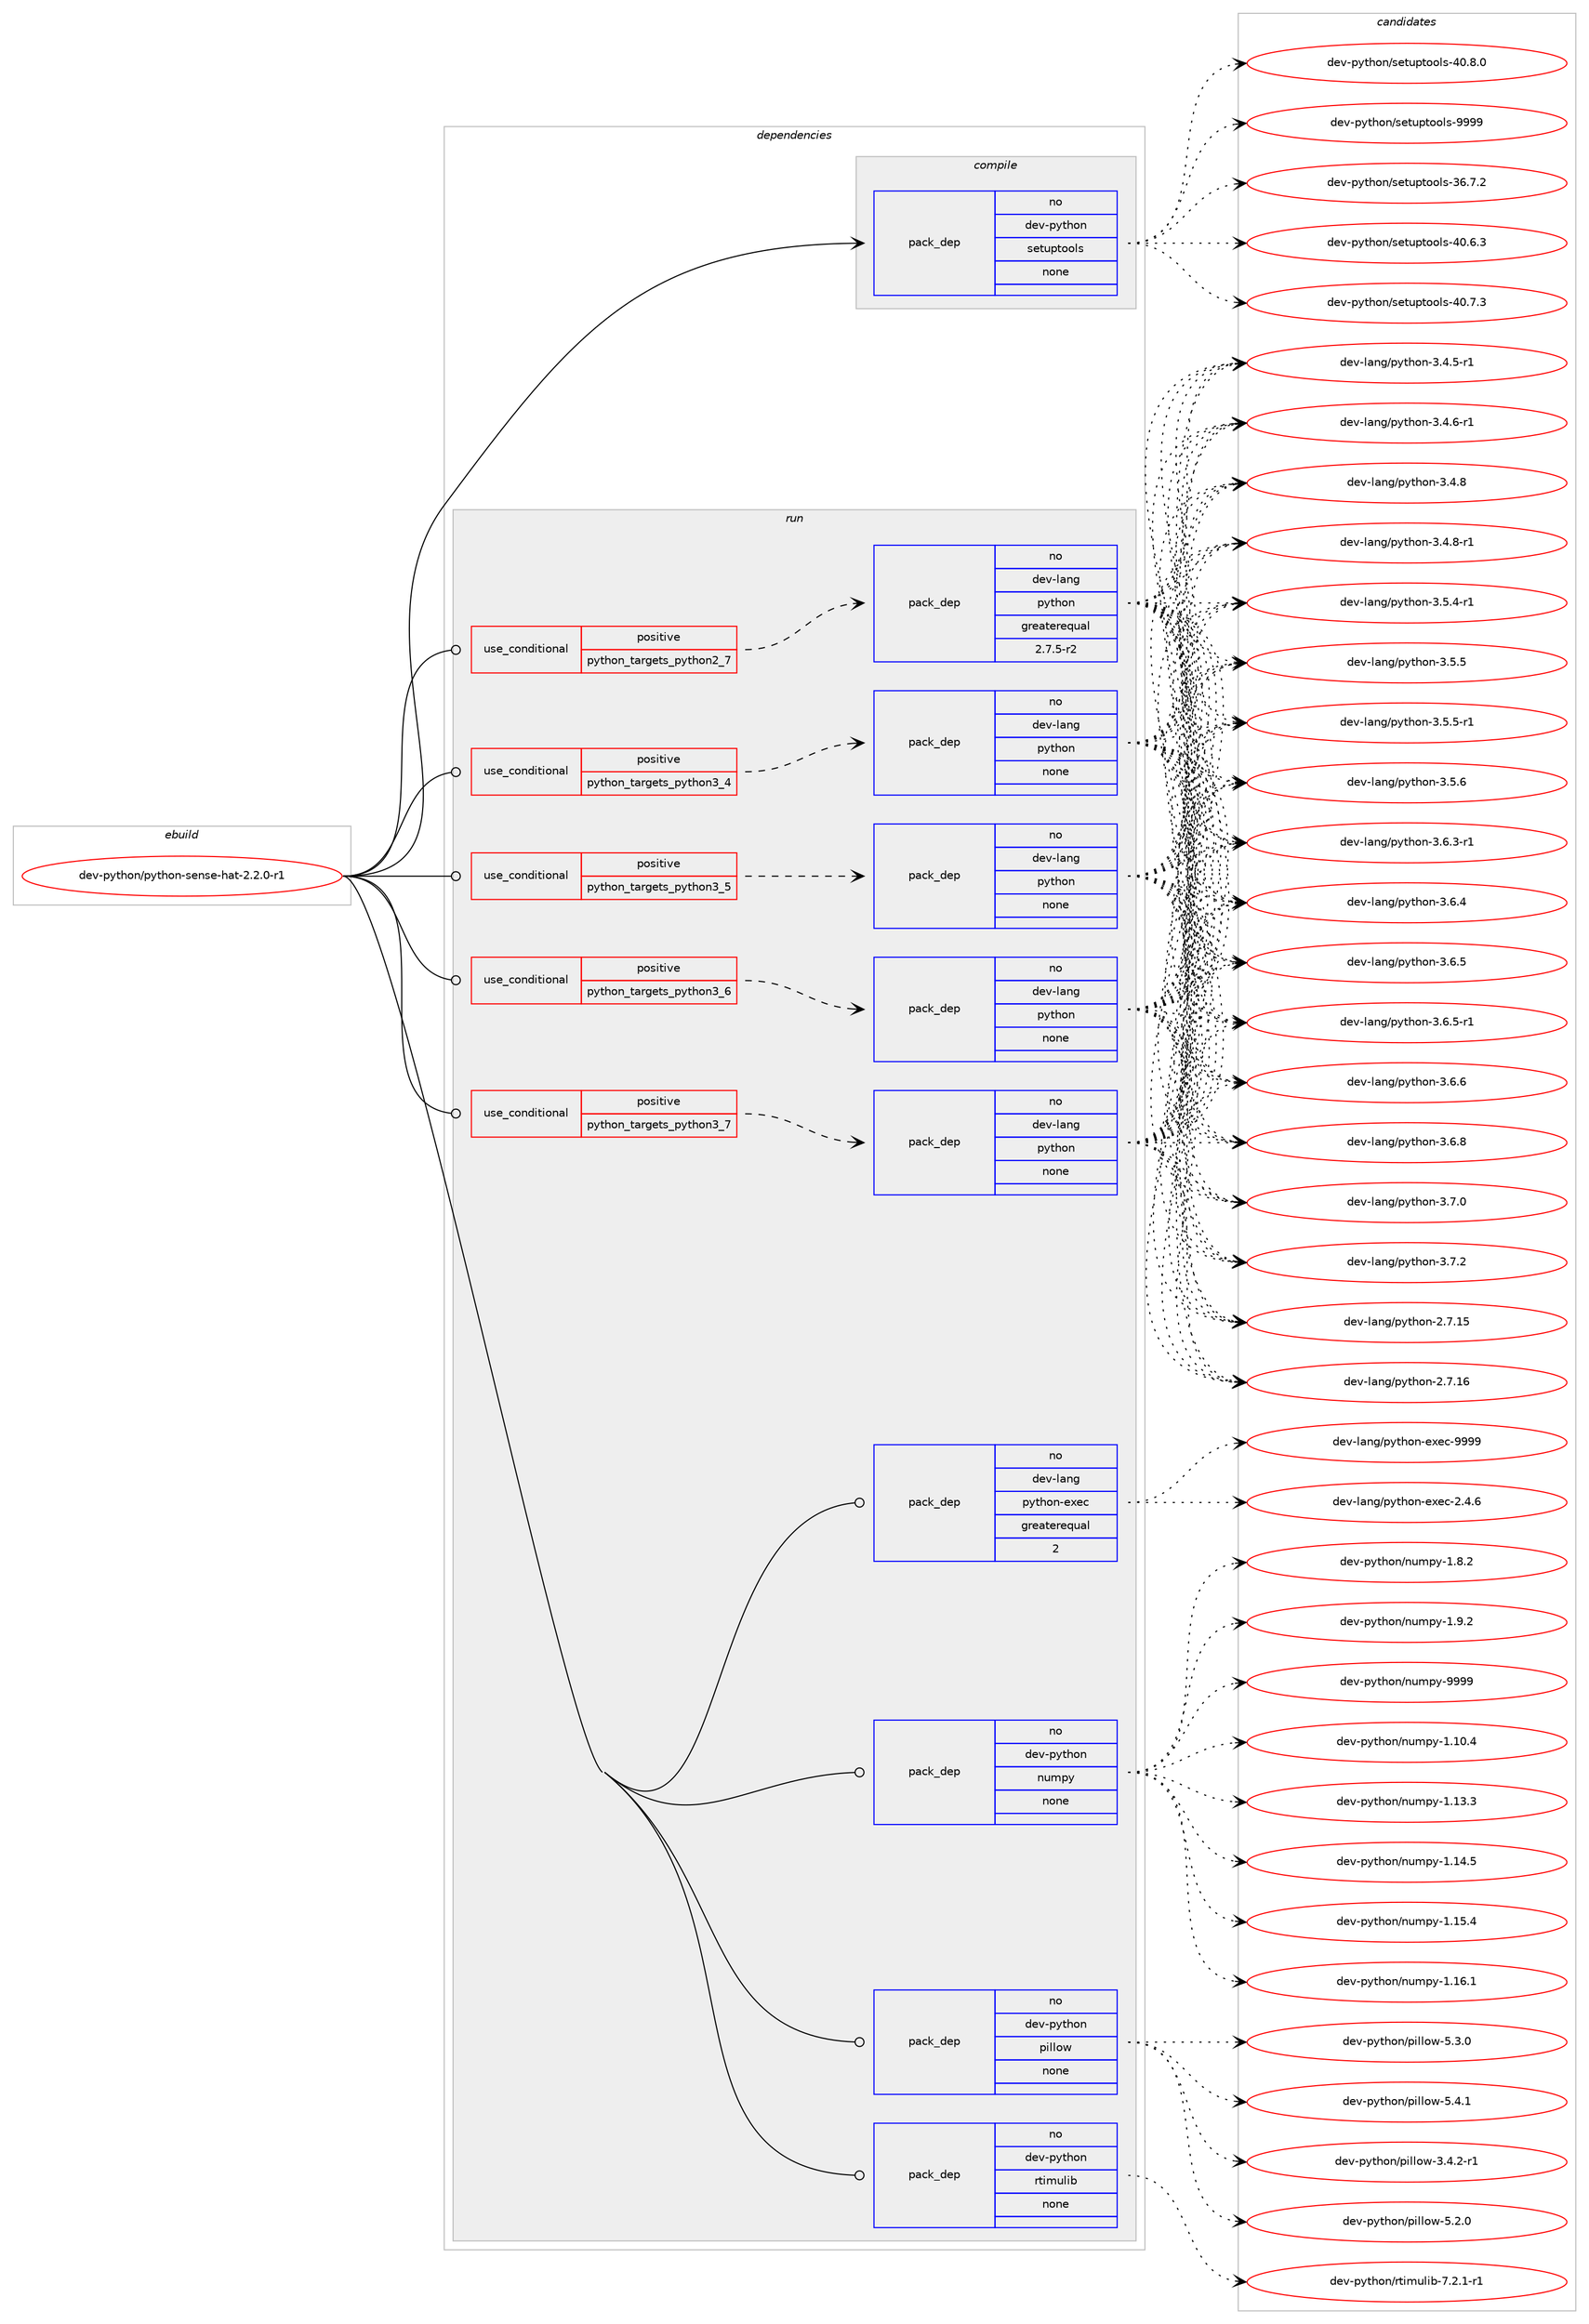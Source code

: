 digraph prolog {

# *************
# Graph options
# *************

newrank=true;
concentrate=true;
compound=true;
graph [rankdir=LR,fontname=Helvetica,fontsize=10,ranksep=1.5];#, ranksep=2.5, nodesep=0.2];
edge  [arrowhead=vee];
node  [fontname=Helvetica,fontsize=10];

# **********
# The ebuild
# **********

subgraph cluster_leftcol {
color=gray;
rank=same;
label=<<i>ebuild</i>>;
id [label="dev-python/python-sense-hat-2.2.0-r1", color=red, width=4, href="../dev-python/python-sense-hat-2.2.0-r1.svg"];
}

# ****************
# The dependencies
# ****************

subgraph cluster_midcol {
color=gray;
label=<<i>dependencies</i>>;
subgraph cluster_compile {
fillcolor="#eeeeee";
style=filled;
label=<<i>compile</i>>;
subgraph pack1030225 {
dependency1436592 [label=<<TABLE BORDER="0" CELLBORDER="1" CELLSPACING="0" CELLPADDING="4" WIDTH="220"><TR><TD ROWSPAN="6" CELLPADDING="30">pack_dep</TD></TR><TR><TD WIDTH="110">no</TD></TR><TR><TD>dev-python</TD></TR><TR><TD>setuptools</TD></TR><TR><TD>none</TD></TR><TR><TD></TD></TR></TABLE>>, shape=none, color=blue];
}
id:e -> dependency1436592:w [weight=20,style="solid",arrowhead="vee"];
}
subgraph cluster_compileandrun {
fillcolor="#eeeeee";
style=filled;
label=<<i>compile and run</i>>;
}
subgraph cluster_run {
fillcolor="#eeeeee";
style=filled;
label=<<i>run</i>>;
subgraph cond383013 {
dependency1436593 [label=<<TABLE BORDER="0" CELLBORDER="1" CELLSPACING="0" CELLPADDING="4"><TR><TD ROWSPAN="3" CELLPADDING="10">use_conditional</TD></TR><TR><TD>positive</TD></TR><TR><TD>python_targets_python2_7</TD></TR></TABLE>>, shape=none, color=red];
subgraph pack1030226 {
dependency1436594 [label=<<TABLE BORDER="0" CELLBORDER="1" CELLSPACING="0" CELLPADDING="4" WIDTH="220"><TR><TD ROWSPAN="6" CELLPADDING="30">pack_dep</TD></TR><TR><TD WIDTH="110">no</TD></TR><TR><TD>dev-lang</TD></TR><TR><TD>python</TD></TR><TR><TD>greaterequal</TD></TR><TR><TD>2.7.5-r2</TD></TR></TABLE>>, shape=none, color=blue];
}
dependency1436593:e -> dependency1436594:w [weight=20,style="dashed",arrowhead="vee"];
}
id:e -> dependency1436593:w [weight=20,style="solid",arrowhead="odot"];
subgraph cond383014 {
dependency1436595 [label=<<TABLE BORDER="0" CELLBORDER="1" CELLSPACING="0" CELLPADDING="4"><TR><TD ROWSPAN="3" CELLPADDING="10">use_conditional</TD></TR><TR><TD>positive</TD></TR><TR><TD>python_targets_python3_4</TD></TR></TABLE>>, shape=none, color=red];
subgraph pack1030227 {
dependency1436596 [label=<<TABLE BORDER="0" CELLBORDER="1" CELLSPACING="0" CELLPADDING="4" WIDTH="220"><TR><TD ROWSPAN="6" CELLPADDING="30">pack_dep</TD></TR><TR><TD WIDTH="110">no</TD></TR><TR><TD>dev-lang</TD></TR><TR><TD>python</TD></TR><TR><TD>none</TD></TR><TR><TD></TD></TR></TABLE>>, shape=none, color=blue];
}
dependency1436595:e -> dependency1436596:w [weight=20,style="dashed",arrowhead="vee"];
}
id:e -> dependency1436595:w [weight=20,style="solid",arrowhead="odot"];
subgraph cond383015 {
dependency1436597 [label=<<TABLE BORDER="0" CELLBORDER="1" CELLSPACING="0" CELLPADDING="4"><TR><TD ROWSPAN="3" CELLPADDING="10">use_conditional</TD></TR><TR><TD>positive</TD></TR><TR><TD>python_targets_python3_5</TD></TR></TABLE>>, shape=none, color=red];
subgraph pack1030228 {
dependency1436598 [label=<<TABLE BORDER="0" CELLBORDER="1" CELLSPACING="0" CELLPADDING="4" WIDTH="220"><TR><TD ROWSPAN="6" CELLPADDING="30">pack_dep</TD></TR><TR><TD WIDTH="110">no</TD></TR><TR><TD>dev-lang</TD></TR><TR><TD>python</TD></TR><TR><TD>none</TD></TR><TR><TD></TD></TR></TABLE>>, shape=none, color=blue];
}
dependency1436597:e -> dependency1436598:w [weight=20,style="dashed",arrowhead="vee"];
}
id:e -> dependency1436597:w [weight=20,style="solid",arrowhead="odot"];
subgraph cond383016 {
dependency1436599 [label=<<TABLE BORDER="0" CELLBORDER="1" CELLSPACING="0" CELLPADDING="4"><TR><TD ROWSPAN="3" CELLPADDING="10">use_conditional</TD></TR><TR><TD>positive</TD></TR><TR><TD>python_targets_python3_6</TD></TR></TABLE>>, shape=none, color=red];
subgraph pack1030229 {
dependency1436600 [label=<<TABLE BORDER="0" CELLBORDER="1" CELLSPACING="0" CELLPADDING="4" WIDTH="220"><TR><TD ROWSPAN="6" CELLPADDING="30">pack_dep</TD></TR><TR><TD WIDTH="110">no</TD></TR><TR><TD>dev-lang</TD></TR><TR><TD>python</TD></TR><TR><TD>none</TD></TR><TR><TD></TD></TR></TABLE>>, shape=none, color=blue];
}
dependency1436599:e -> dependency1436600:w [weight=20,style="dashed",arrowhead="vee"];
}
id:e -> dependency1436599:w [weight=20,style="solid",arrowhead="odot"];
subgraph cond383017 {
dependency1436601 [label=<<TABLE BORDER="0" CELLBORDER="1" CELLSPACING="0" CELLPADDING="4"><TR><TD ROWSPAN="3" CELLPADDING="10">use_conditional</TD></TR><TR><TD>positive</TD></TR><TR><TD>python_targets_python3_7</TD></TR></TABLE>>, shape=none, color=red];
subgraph pack1030230 {
dependency1436602 [label=<<TABLE BORDER="0" CELLBORDER="1" CELLSPACING="0" CELLPADDING="4" WIDTH="220"><TR><TD ROWSPAN="6" CELLPADDING="30">pack_dep</TD></TR><TR><TD WIDTH="110">no</TD></TR><TR><TD>dev-lang</TD></TR><TR><TD>python</TD></TR><TR><TD>none</TD></TR><TR><TD></TD></TR></TABLE>>, shape=none, color=blue];
}
dependency1436601:e -> dependency1436602:w [weight=20,style="dashed",arrowhead="vee"];
}
id:e -> dependency1436601:w [weight=20,style="solid",arrowhead="odot"];
subgraph pack1030231 {
dependency1436603 [label=<<TABLE BORDER="0" CELLBORDER="1" CELLSPACING="0" CELLPADDING="4" WIDTH="220"><TR><TD ROWSPAN="6" CELLPADDING="30">pack_dep</TD></TR><TR><TD WIDTH="110">no</TD></TR><TR><TD>dev-lang</TD></TR><TR><TD>python-exec</TD></TR><TR><TD>greaterequal</TD></TR><TR><TD>2</TD></TR></TABLE>>, shape=none, color=blue];
}
id:e -> dependency1436603:w [weight=20,style="solid",arrowhead="odot"];
subgraph pack1030232 {
dependency1436604 [label=<<TABLE BORDER="0" CELLBORDER="1" CELLSPACING="0" CELLPADDING="4" WIDTH="220"><TR><TD ROWSPAN="6" CELLPADDING="30">pack_dep</TD></TR><TR><TD WIDTH="110">no</TD></TR><TR><TD>dev-python</TD></TR><TR><TD>numpy</TD></TR><TR><TD>none</TD></TR><TR><TD></TD></TR></TABLE>>, shape=none, color=blue];
}
id:e -> dependency1436604:w [weight=20,style="solid",arrowhead="odot"];
subgraph pack1030233 {
dependency1436605 [label=<<TABLE BORDER="0" CELLBORDER="1" CELLSPACING="0" CELLPADDING="4" WIDTH="220"><TR><TD ROWSPAN="6" CELLPADDING="30">pack_dep</TD></TR><TR><TD WIDTH="110">no</TD></TR><TR><TD>dev-python</TD></TR><TR><TD>pillow</TD></TR><TR><TD>none</TD></TR><TR><TD></TD></TR></TABLE>>, shape=none, color=blue];
}
id:e -> dependency1436605:w [weight=20,style="solid",arrowhead="odot"];
subgraph pack1030234 {
dependency1436606 [label=<<TABLE BORDER="0" CELLBORDER="1" CELLSPACING="0" CELLPADDING="4" WIDTH="220"><TR><TD ROWSPAN="6" CELLPADDING="30">pack_dep</TD></TR><TR><TD WIDTH="110">no</TD></TR><TR><TD>dev-python</TD></TR><TR><TD>rtimulib</TD></TR><TR><TD>none</TD></TR><TR><TD></TD></TR></TABLE>>, shape=none, color=blue];
}
id:e -> dependency1436606:w [weight=20,style="solid",arrowhead="odot"];
}
}

# **************
# The candidates
# **************

subgraph cluster_choices {
rank=same;
color=gray;
label=<<i>candidates</i>>;

subgraph choice1030225 {
color=black;
nodesep=1;
choice100101118451121211161041111104711510111611711211611111110811545515446554650 [label="dev-python/setuptools-36.7.2", color=red, width=4,href="../dev-python/setuptools-36.7.2.svg"];
choice100101118451121211161041111104711510111611711211611111110811545524846544651 [label="dev-python/setuptools-40.6.3", color=red, width=4,href="../dev-python/setuptools-40.6.3.svg"];
choice100101118451121211161041111104711510111611711211611111110811545524846554651 [label="dev-python/setuptools-40.7.3", color=red, width=4,href="../dev-python/setuptools-40.7.3.svg"];
choice100101118451121211161041111104711510111611711211611111110811545524846564648 [label="dev-python/setuptools-40.8.0", color=red, width=4,href="../dev-python/setuptools-40.8.0.svg"];
choice10010111845112121116104111110471151011161171121161111111081154557575757 [label="dev-python/setuptools-9999", color=red, width=4,href="../dev-python/setuptools-9999.svg"];
dependency1436592:e -> choice100101118451121211161041111104711510111611711211611111110811545515446554650:w [style=dotted,weight="100"];
dependency1436592:e -> choice100101118451121211161041111104711510111611711211611111110811545524846544651:w [style=dotted,weight="100"];
dependency1436592:e -> choice100101118451121211161041111104711510111611711211611111110811545524846554651:w [style=dotted,weight="100"];
dependency1436592:e -> choice100101118451121211161041111104711510111611711211611111110811545524846564648:w [style=dotted,weight="100"];
dependency1436592:e -> choice10010111845112121116104111110471151011161171121161111111081154557575757:w [style=dotted,weight="100"];
}
subgraph choice1030226 {
color=black;
nodesep=1;
choice10010111845108971101034711212111610411111045504655464953 [label="dev-lang/python-2.7.15", color=red, width=4,href="../dev-lang/python-2.7.15.svg"];
choice10010111845108971101034711212111610411111045504655464954 [label="dev-lang/python-2.7.16", color=red, width=4,href="../dev-lang/python-2.7.16.svg"];
choice1001011184510897110103471121211161041111104551465246534511449 [label="dev-lang/python-3.4.5-r1", color=red, width=4,href="../dev-lang/python-3.4.5-r1.svg"];
choice1001011184510897110103471121211161041111104551465246544511449 [label="dev-lang/python-3.4.6-r1", color=red, width=4,href="../dev-lang/python-3.4.6-r1.svg"];
choice100101118451089711010347112121116104111110455146524656 [label="dev-lang/python-3.4.8", color=red, width=4,href="../dev-lang/python-3.4.8.svg"];
choice1001011184510897110103471121211161041111104551465246564511449 [label="dev-lang/python-3.4.8-r1", color=red, width=4,href="../dev-lang/python-3.4.8-r1.svg"];
choice1001011184510897110103471121211161041111104551465346524511449 [label="dev-lang/python-3.5.4-r1", color=red, width=4,href="../dev-lang/python-3.5.4-r1.svg"];
choice100101118451089711010347112121116104111110455146534653 [label="dev-lang/python-3.5.5", color=red, width=4,href="../dev-lang/python-3.5.5.svg"];
choice1001011184510897110103471121211161041111104551465346534511449 [label="dev-lang/python-3.5.5-r1", color=red, width=4,href="../dev-lang/python-3.5.5-r1.svg"];
choice100101118451089711010347112121116104111110455146534654 [label="dev-lang/python-3.5.6", color=red, width=4,href="../dev-lang/python-3.5.6.svg"];
choice1001011184510897110103471121211161041111104551465446514511449 [label="dev-lang/python-3.6.3-r1", color=red, width=4,href="../dev-lang/python-3.6.3-r1.svg"];
choice100101118451089711010347112121116104111110455146544652 [label="dev-lang/python-3.6.4", color=red, width=4,href="../dev-lang/python-3.6.4.svg"];
choice100101118451089711010347112121116104111110455146544653 [label="dev-lang/python-3.6.5", color=red, width=4,href="../dev-lang/python-3.6.5.svg"];
choice1001011184510897110103471121211161041111104551465446534511449 [label="dev-lang/python-3.6.5-r1", color=red, width=4,href="../dev-lang/python-3.6.5-r1.svg"];
choice100101118451089711010347112121116104111110455146544654 [label="dev-lang/python-3.6.6", color=red, width=4,href="../dev-lang/python-3.6.6.svg"];
choice100101118451089711010347112121116104111110455146544656 [label="dev-lang/python-3.6.8", color=red, width=4,href="../dev-lang/python-3.6.8.svg"];
choice100101118451089711010347112121116104111110455146554648 [label="dev-lang/python-3.7.0", color=red, width=4,href="../dev-lang/python-3.7.0.svg"];
choice100101118451089711010347112121116104111110455146554650 [label="dev-lang/python-3.7.2", color=red, width=4,href="../dev-lang/python-3.7.2.svg"];
dependency1436594:e -> choice10010111845108971101034711212111610411111045504655464953:w [style=dotted,weight="100"];
dependency1436594:e -> choice10010111845108971101034711212111610411111045504655464954:w [style=dotted,weight="100"];
dependency1436594:e -> choice1001011184510897110103471121211161041111104551465246534511449:w [style=dotted,weight="100"];
dependency1436594:e -> choice1001011184510897110103471121211161041111104551465246544511449:w [style=dotted,weight="100"];
dependency1436594:e -> choice100101118451089711010347112121116104111110455146524656:w [style=dotted,weight="100"];
dependency1436594:e -> choice1001011184510897110103471121211161041111104551465246564511449:w [style=dotted,weight="100"];
dependency1436594:e -> choice1001011184510897110103471121211161041111104551465346524511449:w [style=dotted,weight="100"];
dependency1436594:e -> choice100101118451089711010347112121116104111110455146534653:w [style=dotted,weight="100"];
dependency1436594:e -> choice1001011184510897110103471121211161041111104551465346534511449:w [style=dotted,weight="100"];
dependency1436594:e -> choice100101118451089711010347112121116104111110455146534654:w [style=dotted,weight="100"];
dependency1436594:e -> choice1001011184510897110103471121211161041111104551465446514511449:w [style=dotted,weight="100"];
dependency1436594:e -> choice100101118451089711010347112121116104111110455146544652:w [style=dotted,weight="100"];
dependency1436594:e -> choice100101118451089711010347112121116104111110455146544653:w [style=dotted,weight="100"];
dependency1436594:e -> choice1001011184510897110103471121211161041111104551465446534511449:w [style=dotted,weight="100"];
dependency1436594:e -> choice100101118451089711010347112121116104111110455146544654:w [style=dotted,weight="100"];
dependency1436594:e -> choice100101118451089711010347112121116104111110455146544656:w [style=dotted,weight="100"];
dependency1436594:e -> choice100101118451089711010347112121116104111110455146554648:w [style=dotted,weight="100"];
dependency1436594:e -> choice100101118451089711010347112121116104111110455146554650:w [style=dotted,weight="100"];
}
subgraph choice1030227 {
color=black;
nodesep=1;
choice10010111845108971101034711212111610411111045504655464953 [label="dev-lang/python-2.7.15", color=red, width=4,href="../dev-lang/python-2.7.15.svg"];
choice10010111845108971101034711212111610411111045504655464954 [label="dev-lang/python-2.7.16", color=red, width=4,href="../dev-lang/python-2.7.16.svg"];
choice1001011184510897110103471121211161041111104551465246534511449 [label="dev-lang/python-3.4.5-r1", color=red, width=4,href="../dev-lang/python-3.4.5-r1.svg"];
choice1001011184510897110103471121211161041111104551465246544511449 [label="dev-lang/python-3.4.6-r1", color=red, width=4,href="../dev-lang/python-3.4.6-r1.svg"];
choice100101118451089711010347112121116104111110455146524656 [label="dev-lang/python-3.4.8", color=red, width=4,href="../dev-lang/python-3.4.8.svg"];
choice1001011184510897110103471121211161041111104551465246564511449 [label="dev-lang/python-3.4.8-r1", color=red, width=4,href="../dev-lang/python-3.4.8-r1.svg"];
choice1001011184510897110103471121211161041111104551465346524511449 [label="dev-lang/python-3.5.4-r1", color=red, width=4,href="../dev-lang/python-3.5.4-r1.svg"];
choice100101118451089711010347112121116104111110455146534653 [label="dev-lang/python-3.5.5", color=red, width=4,href="../dev-lang/python-3.5.5.svg"];
choice1001011184510897110103471121211161041111104551465346534511449 [label="dev-lang/python-3.5.5-r1", color=red, width=4,href="../dev-lang/python-3.5.5-r1.svg"];
choice100101118451089711010347112121116104111110455146534654 [label="dev-lang/python-3.5.6", color=red, width=4,href="../dev-lang/python-3.5.6.svg"];
choice1001011184510897110103471121211161041111104551465446514511449 [label="dev-lang/python-3.6.3-r1", color=red, width=4,href="../dev-lang/python-3.6.3-r1.svg"];
choice100101118451089711010347112121116104111110455146544652 [label="dev-lang/python-3.6.4", color=red, width=4,href="../dev-lang/python-3.6.4.svg"];
choice100101118451089711010347112121116104111110455146544653 [label="dev-lang/python-3.6.5", color=red, width=4,href="../dev-lang/python-3.6.5.svg"];
choice1001011184510897110103471121211161041111104551465446534511449 [label="dev-lang/python-3.6.5-r1", color=red, width=4,href="../dev-lang/python-3.6.5-r1.svg"];
choice100101118451089711010347112121116104111110455146544654 [label="dev-lang/python-3.6.6", color=red, width=4,href="../dev-lang/python-3.6.6.svg"];
choice100101118451089711010347112121116104111110455146544656 [label="dev-lang/python-3.6.8", color=red, width=4,href="../dev-lang/python-3.6.8.svg"];
choice100101118451089711010347112121116104111110455146554648 [label="dev-lang/python-3.7.0", color=red, width=4,href="../dev-lang/python-3.7.0.svg"];
choice100101118451089711010347112121116104111110455146554650 [label="dev-lang/python-3.7.2", color=red, width=4,href="../dev-lang/python-3.7.2.svg"];
dependency1436596:e -> choice10010111845108971101034711212111610411111045504655464953:w [style=dotted,weight="100"];
dependency1436596:e -> choice10010111845108971101034711212111610411111045504655464954:w [style=dotted,weight="100"];
dependency1436596:e -> choice1001011184510897110103471121211161041111104551465246534511449:w [style=dotted,weight="100"];
dependency1436596:e -> choice1001011184510897110103471121211161041111104551465246544511449:w [style=dotted,weight="100"];
dependency1436596:e -> choice100101118451089711010347112121116104111110455146524656:w [style=dotted,weight="100"];
dependency1436596:e -> choice1001011184510897110103471121211161041111104551465246564511449:w [style=dotted,weight="100"];
dependency1436596:e -> choice1001011184510897110103471121211161041111104551465346524511449:w [style=dotted,weight="100"];
dependency1436596:e -> choice100101118451089711010347112121116104111110455146534653:w [style=dotted,weight="100"];
dependency1436596:e -> choice1001011184510897110103471121211161041111104551465346534511449:w [style=dotted,weight="100"];
dependency1436596:e -> choice100101118451089711010347112121116104111110455146534654:w [style=dotted,weight="100"];
dependency1436596:e -> choice1001011184510897110103471121211161041111104551465446514511449:w [style=dotted,weight="100"];
dependency1436596:e -> choice100101118451089711010347112121116104111110455146544652:w [style=dotted,weight="100"];
dependency1436596:e -> choice100101118451089711010347112121116104111110455146544653:w [style=dotted,weight="100"];
dependency1436596:e -> choice1001011184510897110103471121211161041111104551465446534511449:w [style=dotted,weight="100"];
dependency1436596:e -> choice100101118451089711010347112121116104111110455146544654:w [style=dotted,weight="100"];
dependency1436596:e -> choice100101118451089711010347112121116104111110455146544656:w [style=dotted,weight="100"];
dependency1436596:e -> choice100101118451089711010347112121116104111110455146554648:w [style=dotted,weight="100"];
dependency1436596:e -> choice100101118451089711010347112121116104111110455146554650:w [style=dotted,weight="100"];
}
subgraph choice1030228 {
color=black;
nodesep=1;
choice10010111845108971101034711212111610411111045504655464953 [label="dev-lang/python-2.7.15", color=red, width=4,href="../dev-lang/python-2.7.15.svg"];
choice10010111845108971101034711212111610411111045504655464954 [label="dev-lang/python-2.7.16", color=red, width=4,href="../dev-lang/python-2.7.16.svg"];
choice1001011184510897110103471121211161041111104551465246534511449 [label="dev-lang/python-3.4.5-r1", color=red, width=4,href="../dev-lang/python-3.4.5-r1.svg"];
choice1001011184510897110103471121211161041111104551465246544511449 [label="dev-lang/python-3.4.6-r1", color=red, width=4,href="../dev-lang/python-3.4.6-r1.svg"];
choice100101118451089711010347112121116104111110455146524656 [label="dev-lang/python-3.4.8", color=red, width=4,href="../dev-lang/python-3.4.8.svg"];
choice1001011184510897110103471121211161041111104551465246564511449 [label="dev-lang/python-3.4.8-r1", color=red, width=4,href="../dev-lang/python-3.4.8-r1.svg"];
choice1001011184510897110103471121211161041111104551465346524511449 [label="dev-lang/python-3.5.4-r1", color=red, width=4,href="../dev-lang/python-3.5.4-r1.svg"];
choice100101118451089711010347112121116104111110455146534653 [label="dev-lang/python-3.5.5", color=red, width=4,href="../dev-lang/python-3.5.5.svg"];
choice1001011184510897110103471121211161041111104551465346534511449 [label="dev-lang/python-3.5.5-r1", color=red, width=4,href="../dev-lang/python-3.5.5-r1.svg"];
choice100101118451089711010347112121116104111110455146534654 [label="dev-lang/python-3.5.6", color=red, width=4,href="../dev-lang/python-3.5.6.svg"];
choice1001011184510897110103471121211161041111104551465446514511449 [label="dev-lang/python-3.6.3-r1", color=red, width=4,href="../dev-lang/python-3.6.3-r1.svg"];
choice100101118451089711010347112121116104111110455146544652 [label="dev-lang/python-3.6.4", color=red, width=4,href="../dev-lang/python-3.6.4.svg"];
choice100101118451089711010347112121116104111110455146544653 [label="dev-lang/python-3.6.5", color=red, width=4,href="../dev-lang/python-3.6.5.svg"];
choice1001011184510897110103471121211161041111104551465446534511449 [label="dev-lang/python-3.6.5-r1", color=red, width=4,href="../dev-lang/python-3.6.5-r1.svg"];
choice100101118451089711010347112121116104111110455146544654 [label="dev-lang/python-3.6.6", color=red, width=4,href="../dev-lang/python-3.6.6.svg"];
choice100101118451089711010347112121116104111110455146544656 [label="dev-lang/python-3.6.8", color=red, width=4,href="../dev-lang/python-3.6.8.svg"];
choice100101118451089711010347112121116104111110455146554648 [label="dev-lang/python-3.7.0", color=red, width=4,href="../dev-lang/python-3.7.0.svg"];
choice100101118451089711010347112121116104111110455146554650 [label="dev-lang/python-3.7.2", color=red, width=4,href="../dev-lang/python-3.7.2.svg"];
dependency1436598:e -> choice10010111845108971101034711212111610411111045504655464953:w [style=dotted,weight="100"];
dependency1436598:e -> choice10010111845108971101034711212111610411111045504655464954:w [style=dotted,weight="100"];
dependency1436598:e -> choice1001011184510897110103471121211161041111104551465246534511449:w [style=dotted,weight="100"];
dependency1436598:e -> choice1001011184510897110103471121211161041111104551465246544511449:w [style=dotted,weight="100"];
dependency1436598:e -> choice100101118451089711010347112121116104111110455146524656:w [style=dotted,weight="100"];
dependency1436598:e -> choice1001011184510897110103471121211161041111104551465246564511449:w [style=dotted,weight="100"];
dependency1436598:e -> choice1001011184510897110103471121211161041111104551465346524511449:w [style=dotted,weight="100"];
dependency1436598:e -> choice100101118451089711010347112121116104111110455146534653:w [style=dotted,weight="100"];
dependency1436598:e -> choice1001011184510897110103471121211161041111104551465346534511449:w [style=dotted,weight="100"];
dependency1436598:e -> choice100101118451089711010347112121116104111110455146534654:w [style=dotted,weight="100"];
dependency1436598:e -> choice1001011184510897110103471121211161041111104551465446514511449:w [style=dotted,weight="100"];
dependency1436598:e -> choice100101118451089711010347112121116104111110455146544652:w [style=dotted,weight="100"];
dependency1436598:e -> choice100101118451089711010347112121116104111110455146544653:w [style=dotted,weight="100"];
dependency1436598:e -> choice1001011184510897110103471121211161041111104551465446534511449:w [style=dotted,weight="100"];
dependency1436598:e -> choice100101118451089711010347112121116104111110455146544654:w [style=dotted,weight="100"];
dependency1436598:e -> choice100101118451089711010347112121116104111110455146544656:w [style=dotted,weight="100"];
dependency1436598:e -> choice100101118451089711010347112121116104111110455146554648:w [style=dotted,weight="100"];
dependency1436598:e -> choice100101118451089711010347112121116104111110455146554650:w [style=dotted,weight="100"];
}
subgraph choice1030229 {
color=black;
nodesep=1;
choice10010111845108971101034711212111610411111045504655464953 [label="dev-lang/python-2.7.15", color=red, width=4,href="../dev-lang/python-2.7.15.svg"];
choice10010111845108971101034711212111610411111045504655464954 [label="dev-lang/python-2.7.16", color=red, width=4,href="../dev-lang/python-2.7.16.svg"];
choice1001011184510897110103471121211161041111104551465246534511449 [label="dev-lang/python-3.4.5-r1", color=red, width=4,href="../dev-lang/python-3.4.5-r1.svg"];
choice1001011184510897110103471121211161041111104551465246544511449 [label="dev-lang/python-3.4.6-r1", color=red, width=4,href="../dev-lang/python-3.4.6-r1.svg"];
choice100101118451089711010347112121116104111110455146524656 [label="dev-lang/python-3.4.8", color=red, width=4,href="../dev-lang/python-3.4.8.svg"];
choice1001011184510897110103471121211161041111104551465246564511449 [label="dev-lang/python-3.4.8-r1", color=red, width=4,href="../dev-lang/python-3.4.8-r1.svg"];
choice1001011184510897110103471121211161041111104551465346524511449 [label="dev-lang/python-3.5.4-r1", color=red, width=4,href="../dev-lang/python-3.5.4-r1.svg"];
choice100101118451089711010347112121116104111110455146534653 [label="dev-lang/python-3.5.5", color=red, width=4,href="../dev-lang/python-3.5.5.svg"];
choice1001011184510897110103471121211161041111104551465346534511449 [label="dev-lang/python-3.5.5-r1", color=red, width=4,href="../dev-lang/python-3.5.5-r1.svg"];
choice100101118451089711010347112121116104111110455146534654 [label="dev-lang/python-3.5.6", color=red, width=4,href="../dev-lang/python-3.5.6.svg"];
choice1001011184510897110103471121211161041111104551465446514511449 [label="dev-lang/python-3.6.3-r1", color=red, width=4,href="../dev-lang/python-3.6.3-r1.svg"];
choice100101118451089711010347112121116104111110455146544652 [label="dev-lang/python-3.6.4", color=red, width=4,href="../dev-lang/python-3.6.4.svg"];
choice100101118451089711010347112121116104111110455146544653 [label="dev-lang/python-3.6.5", color=red, width=4,href="../dev-lang/python-3.6.5.svg"];
choice1001011184510897110103471121211161041111104551465446534511449 [label="dev-lang/python-3.6.5-r1", color=red, width=4,href="../dev-lang/python-3.6.5-r1.svg"];
choice100101118451089711010347112121116104111110455146544654 [label="dev-lang/python-3.6.6", color=red, width=4,href="../dev-lang/python-3.6.6.svg"];
choice100101118451089711010347112121116104111110455146544656 [label="dev-lang/python-3.6.8", color=red, width=4,href="../dev-lang/python-3.6.8.svg"];
choice100101118451089711010347112121116104111110455146554648 [label="dev-lang/python-3.7.0", color=red, width=4,href="../dev-lang/python-3.7.0.svg"];
choice100101118451089711010347112121116104111110455146554650 [label="dev-lang/python-3.7.2", color=red, width=4,href="../dev-lang/python-3.7.2.svg"];
dependency1436600:e -> choice10010111845108971101034711212111610411111045504655464953:w [style=dotted,weight="100"];
dependency1436600:e -> choice10010111845108971101034711212111610411111045504655464954:w [style=dotted,weight="100"];
dependency1436600:e -> choice1001011184510897110103471121211161041111104551465246534511449:w [style=dotted,weight="100"];
dependency1436600:e -> choice1001011184510897110103471121211161041111104551465246544511449:w [style=dotted,weight="100"];
dependency1436600:e -> choice100101118451089711010347112121116104111110455146524656:w [style=dotted,weight="100"];
dependency1436600:e -> choice1001011184510897110103471121211161041111104551465246564511449:w [style=dotted,weight="100"];
dependency1436600:e -> choice1001011184510897110103471121211161041111104551465346524511449:w [style=dotted,weight="100"];
dependency1436600:e -> choice100101118451089711010347112121116104111110455146534653:w [style=dotted,weight="100"];
dependency1436600:e -> choice1001011184510897110103471121211161041111104551465346534511449:w [style=dotted,weight="100"];
dependency1436600:e -> choice100101118451089711010347112121116104111110455146534654:w [style=dotted,weight="100"];
dependency1436600:e -> choice1001011184510897110103471121211161041111104551465446514511449:w [style=dotted,weight="100"];
dependency1436600:e -> choice100101118451089711010347112121116104111110455146544652:w [style=dotted,weight="100"];
dependency1436600:e -> choice100101118451089711010347112121116104111110455146544653:w [style=dotted,weight="100"];
dependency1436600:e -> choice1001011184510897110103471121211161041111104551465446534511449:w [style=dotted,weight="100"];
dependency1436600:e -> choice100101118451089711010347112121116104111110455146544654:w [style=dotted,weight="100"];
dependency1436600:e -> choice100101118451089711010347112121116104111110455146544656:w [style=dotted,weight="100"];
dependency1436600:e -> choice100101118451089711010347112121116104111110455146554648:w [style=dotted,weight="100"];
dependency1436600:e -> choice100101118451089711010347112121116104111110455146554650:w [style=dotted,weight="100"];
}
subgraph choice1030230 {
color=black;
nodesep=1;
choice10010111845108971101034711212111610411111045504655464953 [label="dev-lang/python-2.7.15", color=red, width=4,href="../dev-lang/python-2.7.15.svg"];
choice10010111845108971101034711212111610411111045504655464954 [label="dev-lang/python-2.7.16", color=red, width=4,href="../dev-lang/python-2.7.16.svg"];
choice1001011184510897110103471121211161041111104551465246534511449 [label="dev-lang/python-3.4.5-r1", color=red, width=4,href="../dev-lang/python-3.4.5-r1.svg"];
choice1001011184510897110103471121211161041111104551465246544511449 [label="dev-lang/python-3.4.6-r1", color=red, width=4,href="../dev-lang/python-3.4.6-r1.svg"];
choice100101118451089711010347112121116104111110455146524656 [label="dev-lang/python-3.4.8", color=red, width=4,href="../dev-lang/python-3.4.8.svg"];
choice1001011184510897110103471121211161041111104551465246564511449 [label="dev-lang/python-3.4.8-r1", color=red, width=4,href="../dev-lang/python-3.4.8-r1.svg"];
choice1001011184510897110103471121211161041111104551465346524511449 [label="dev-lang/python-3.5.4-r1", color=red, width=4,href="../dev-lang/python-3.5.4-r1.svg"];
choice100101118451089711010347112121116104111110455146534653 [label="dev-lang/python-3.5.5", color=red, width=4,href="../dev-lang/python-3.5.5.svg"];
choice1001011184510897110103471121211161041111104551465346534511449 [label="dev-lang/python-3.5.5-r1", color=red, width=4,href="../dev-lang/python-3.5.5-r1.svg"];
choice100101118451089711010347112121116104111110455146534654 [label="dev-lang/python-3.5.6", color=red, width=4,href="../dev-lang/python-3.5.6.svg"];
choice1001011184510897110103471121211161041111104551465446514511449 [label="dev-lang/python-3.6.3-r1", color=red, width=4,href="../dev-lang/python-3.6.3-r1.svg"];
choice100101118451089711010347112121116104111110455146544652 [label="dev-lang/python-3.6.4", color=red, width=4,href="../dev-lang/python-3.6.4.svg"];
choice100101118451089711010347112121116104111110455146544653 [label="dev-lang/python-3.6.5", color=red, width=4,href="../dev-lang/python-3.6.5.svg"];
choice1001011184510897110103471121211161041111104551465446534511449 [label="dev-lang/python-3.6.5-r1", color=red, width=4,href="../dev-lang/python-3.6.5-r1.svg"];
choice100101118451089711010347112121116104111110455146544654 [label="dev-lang/python-3.6.6", color=red, width=4,href="../dev-lang/python-3.6.6.svg"];
choice100101118451089711010347112121116104111110455146544656 [label="dev-lang/python-3.6.8", color=red, width=4,href="../dev-lang/python-3.6.8.svg"];
choice100101118451089711010347112121116104111110455146554648 [label="dev-lang/python-3.7.0", color=red, width=4,href="../dev-lang/python-3.7.0.svg"];
choice100101118451089711010347112121116104111110455146554650 [label="dev-lang/python-3.7.2", color=red, width=4,href="../dev-lang/python-3.7.2.svg"];
dependency1436602:e -> choice10010111845108971101034711212111610411111045504655464953:w [style=dotted,weight="100"];
dependency1436602:e -> choice10010111845108971101034711212111610411111045504655464954:w [style=dotted,weight="100"];
dependency1436602:e -> choice1001011184510897110103471121211161041111104551465246534511449:w [style=dotted,weight="100"];
dependency1436602:e -> choice1001011184510897110103471121211161041111104551465246544511449:w [style=dotted,weight="100"];
dependency1436602:e -> choice100101118451089711010347112121116104111110455146524656:w [style=dotted,weight="100"];
dependency1436602:e -> choice1001011184510897110103471121211161041111104551465246564511449:w [style=dotted,weight="100"];
dependency1436602:e -> choice1001011184510897110103471121211161041111104551465346524511449:w [style=dotted,weight="100"];
dependency1436602:e -> choice100101118451089711010347112121116104111110455146534653:w [style=dotted,weight="100"];
dependency1436602:e -> choice1001011184510897110103471121211161041111104551465346534511449:w [style=dotted,weight="100"];
dependency1436602:e -> choice100101118451089711010347112121116104111110455146534654:w [style=dotted,weight="100"];
dependency1436602:e -> choice1001011184510897110103471121211161041111104551465446514511449:w [style=dotted,weight="100"];
dependency1436602:e -> choice100101118451089711010347112121116104111110455146544652:w [style=dotted,weight="100"];
dependency1436602:e -> choice100101118451089711010347112121116104111110455146544653:w [style=dotted,weight="100"];
dependency1436602:e -> choice1001011184510897110103471121211161041111104551465446534511449:w [style=dotted,weight="100"];
dependency1436602:e -> choice100101118451089711010347112121116104111110455146544654:w [style=dotted,weight="100"];
dependency1436602:e -> choice100101118451089711010347112121116104111110455146544656:w [style=dotted,weight="100"];
dependency1436602:e -> choice100101118451089711010347112121116104111110455146554648:w [style=dotted,weight="100"];
dependency1436602:e -> choice100101118451089711010347112121116104111110455146554650:w [style=dotted,weight="100"];
}
subgraph choice1030231 {
color=black;
nodesep=1;
choice1001011184510897110103471121211161041111104510112010199455046524654 [label="dev-lang/python-exec-2.4.6", color=red, width=4,href="../dev-lang/python-exec-2.4.6.svg"];
choice10010111845108971101034711212111610411111045101120101994557575757 [label="dev-lang/python-exec-9999", color=red, width=4,href="../dev-lang/python-exec-9999.svg"];
dependency1436603:e -> choice1001011184510897110103471121211161041111104510112010199455046524654:w [style=dotted,weight="100"];
dependency1436603:e -> choice10010111845108971101034711212111610411111045101120101994557575757:w [style=dotted,weight="100"];
}
subgraph choice1030232 {
color=black;
nodesep=1;
choice100101118451121211161041111104711011710911212145494649484652 [label="dev-python/numpy-1.10.4", color=red, width=4,href="../dev-python/numpy-1.10.4.svg"];
choice100101118451121211161041111104711011710911212145494649514651 [label="dev-python/numpy-1.13.3", color=red, width=4,href="../dev-python/numpy-1.13.3.svg"];
choice100101118451121211161041111104711011710911212145494649524653 [label="dev-python/numpy-1.14.5", color=red, width=4,href="../dev-python/numpy-1.14.5.svg"];
choice100101118451121211161041111104711011710911212145494649534652 [label="dev-python/numpy-1.15.4", color=red, width=4,href="../dev-python/numpy-1.15.4.svg"];
choice100101118451121211161041111104711011710911212145494649544649 [label="dev-python/numpy-1.16.1", color=red, width=4,href="../dev-python/numpy-1.16.1.svg"];
choice1001011184511212111610411111047110117109112121454946564650 [label="dev-python/numpy-1.8.2", color=red, width=4,href="../dev-python/numpy-1.8.2.svg"];
choice1001011184511212111610411111047110117109112121454946574650 [label="dev-python/numpy-1.9.2", color=red, width=4,href="../dev-python/numpy-1.9.2.svg"];
choice10010111845112121116104111110471101171091121214557575757 [label="dev-python/numpy-9999", color=red, width=4,href="../dev-python/numpy-9999.svg"];
dependency1436604:e -> choice100101118451121211161041111104711011710911212145494649484652:w [style=dotted,weight="100"];
dependency1436604:e -> choice100101118451121211161041111104711011710911212145494649514651:w [style=dotted,weight="100"];
dependency1436604:e -> choice100101118451121211161041111104711011710911212145494649524653:w [style=dotted,weight="100"];
dependency1436604:e -> choice100101118451121211161041111104711011710911212145494649534652:w [style=dotted,weight="100"];
dependency1436604:e -> choice100101118451121211161041111104711011710911212145494649544649:w [style=dotted,weight="100"];
dependency1436604:e -> choice1001011184511212111610411111047110117109112121454946564650:w [style=dotted,weight="100"];
dependency1436604:e -> choice1001011184511212111610411111047110117109112121454946574650:w [style=dotted,weight="100"];
dependency1436604:e -> choice10010111845112121116104111110471101171091121214557575757:w [style=dotted,weight="100"];
}
subgraph choice1030233 {
color=black;
nodesep=1;
choice10010111845112121116104111110471121051081081111194551465246504511449 [label="dev-python/pillow-3.4.2-r1", color=red, width=4,href="../dev-python/pillow-3.4.2-r1.svg"];
choice1001011184511212111610411111047112105108108111119455346504648 [label="dev-python/pillow-5.2.0", color=red, width=4,href="../dev-python/pillow-5.2.0.svg"];
choice1001011184511212111610411111047112105108108111119455346514648 [label="dev-python/pillow-5.3.0", color=red, width=4,href="../dev-python/pillow-5.3.0.svg"];
choice1001011184511212111610411111047112105108108111119455346524649 [label="dev-python/pillow-5.4.1", color=red, width=4,href="../dev-python/pillow-5.4.1.svg"];
dependency1436605:e -> choice10010111845112121116104111110471121051081081111194551465246504511449:w [style=dotted,weight="100"];
dependency1436605:e -> choice1001011184511212111610411111047112105108108111119455346504648:w [style=dotted,weight="100"];
dependency1436605:e -> choice1001011184511212111610411111047112105108108111119455346514648:w [style=dotted,weight="100"];
dependency1436605:e -> choice1001011184511212111610411111047112105108108111119455346524649:w [style=dotted,weight="100"];
}
subgraph choice1030234 {
color=black;
nodesep=1;
choice1001011184511212111610411111047114116105109117108105984555465046494511449 [label="dev-python/rtimulib-7.2.1-r1", color=red, width=4,href="../dev-python/rtimulib-7.2.1-r1.svg"];
dependency1436606:e -> choice1001011184511212111610411111047114116105109117108105984555465046494511449:w [style=dotted,weight="100"];
}
}

}
